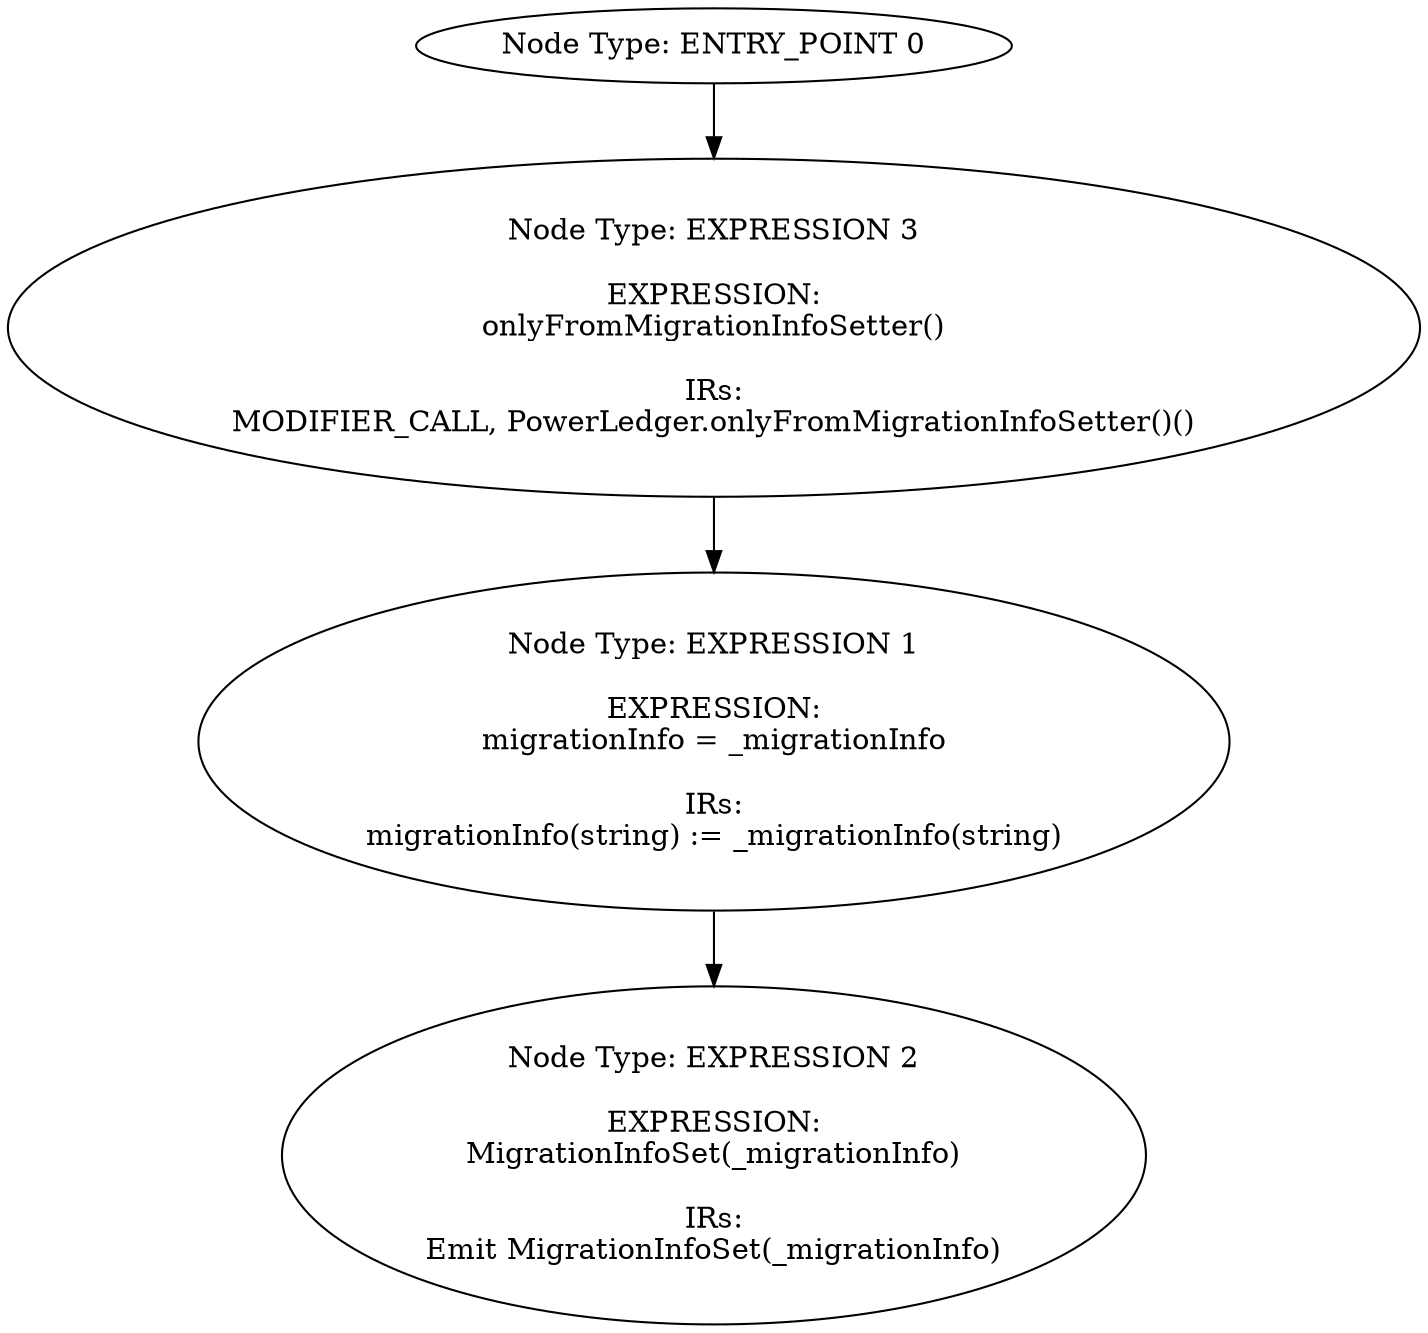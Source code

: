 digraph{
0[label="Node Type: ENTRY_POINT 0
"];
0->3;
1[label="Node Type: EXPRESSION 1

EXPRESSION:
migrationInfo = _migrationInfo

IRs:
migrationInfo(string) := _migrationInfo(string)"];
1->2;
2[label="Node Type: EXPRESSION 2

EXPRESSION:
MigrationInfoSet(_migrationInfo)

IRs:
Emit MigrationInfoSet(_migrationInfo)"];
3[label="Node Type: EXPRESSION 3

EXPRESSION:
onlyFromMigrationInfoSetter()

IRs:
MODIFIER_CALL, PowerLedger.onlyFromMigrationInfoSetter()()"];
3->1;
}
